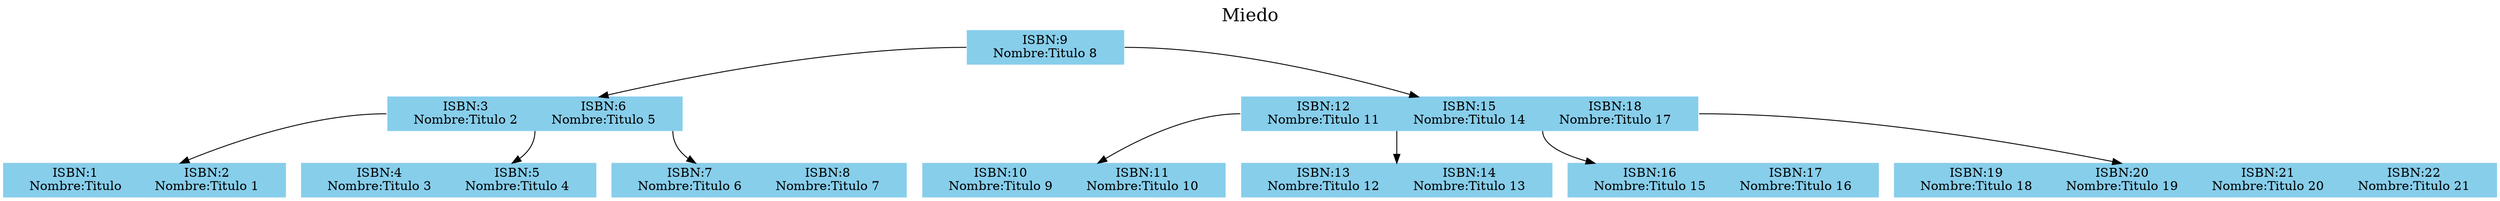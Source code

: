 	digraph g { 
 graph[label="Miedo", labelloc=t, fontsize=20, compound=true]; node [shape=record, fontcolor = black, style = filled, color = skyblue];
	Nodo997608398[label="<P0>| ISBN:9\nNombre:Titulo 8|<P1>"];
	Nodo1973336893[label="<P0>| ISBN:3\nNombre:Titulo 2|<P1>| ISBN:6\nNombre:Titulo 5|<P2>"];
	Nodo1212899836[label="<P0>| ISBN:1\nNombre:Titulo|<P1>| ISBN:2\nNombre:Titulo 1|<P2>"];
Nodo1973336893:P0 -> Nodo1212899836;
	Nodo1174290147[label="<P0>| ISBN:4\nNombre:Titulo 3 |<P1>| ISBN:5\nNombre:Titulo 4|<P2>"];
Nodo1973336893:P1 -> Nodo1174290147;
	Nodo1289696681[label="<P0>| ISBN:7\nNombre:Titulo 6|<P1>| ISBN:8\nNombre:Titulo 7|<P2>"];
Nodo1973336893:P2 -> Nodo1289696681;
Nodo997608398:P0 -> Nodo1973336893;
	Nodo1285044316[label="<P0>| ISBN:12\nNombre:Titulo 11|<P1>| ISBN:15\nNombre:Titulo 14|<P2>| ISBN:18\nNombre:Titulo 17|<P3>"];
	Nodo1607460018[label="<P0>| ISBN:10\nNombre:Titulo 9|<P1>| ISBN:11\nNombre:Titulo 10|<P2>"];
Nodo1285044316:P0 -> Nodo1607460018;
	Nodo1811075214[label="<P0>| ISBN:13\nNombre:Titulo 12|<P1>| ISBN:14\nNombre:Titulo 13|<P2>"];
Nodo1285044316:P1 -> Nodo1811075214;
	Nodo1588970020[label="<P0>| ISBN:16\nNombre:Titulo 15|<P1>| ISBN:17\nNombre:Titulo 16|<P2>"];
Nodo1285044316:P2 -> Nodo1588970020;
	Nodo1407343478[label="<P0>| ISBN:19\nNombre:Titulo 18|<P1>| ISBN:20\nNombre:Titulo 19|<P2>| ISBN:21\nNombre:Titulo 20|<P3>| ISBN:22\nNombre:Titulo 21|<P4>"];
Nodo1285044316:P3 -> Nodo1407343478;
Nodo997608398:P1 -> Nodo1285044316;
}
